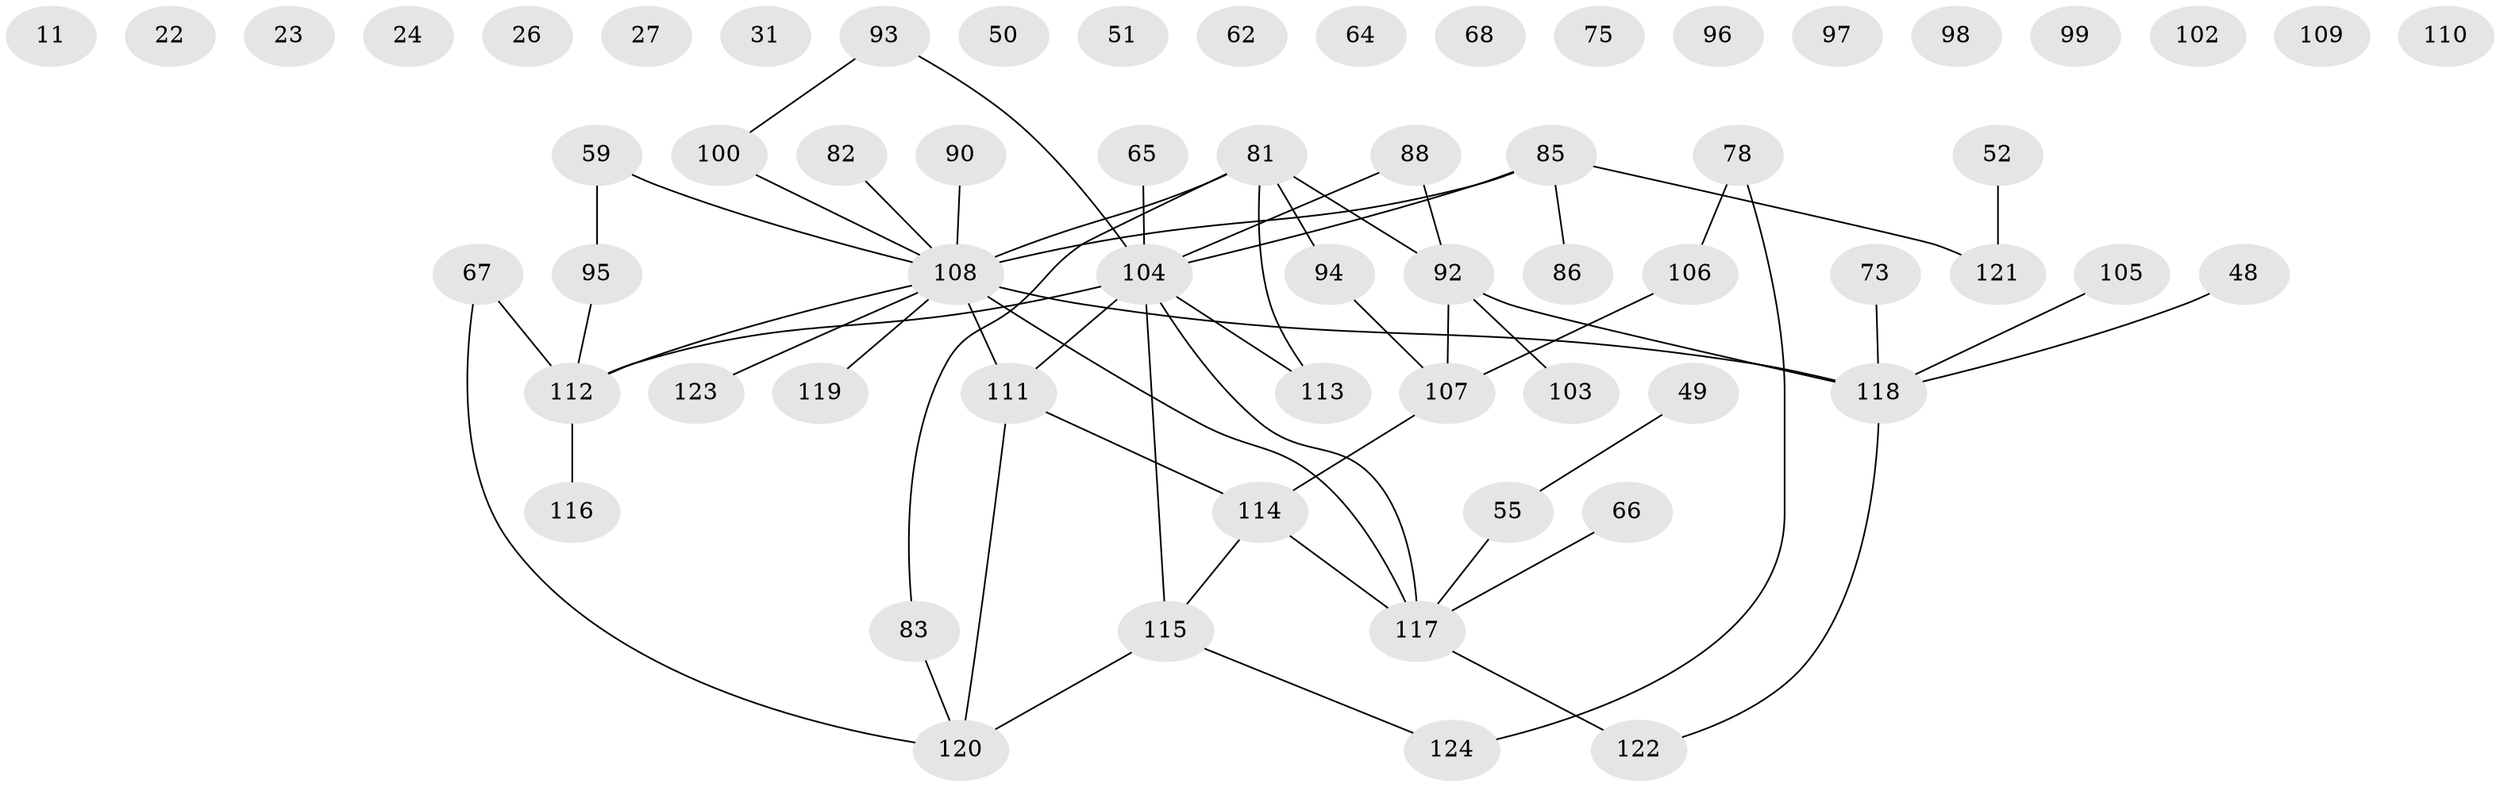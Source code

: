 // original degree distribution, {5: 0.024193548387096774, 1: 0.27419354838709675, 2: 0.22580645161290322, 3: 0.1532258064516129, 4: 0.1532258064516129, 0: 0.14516129032258066, 6: 0.024193548387096774}
// Generated by graph-tools (version 1.1) at 2025/40/03/09/25 04:40:48]
// undirected, 62 vertices, 58 edges
graph export_dot {
graph [start="1"]
  node [color=gray90,style=filled];
  11;
  22;
  23 [super="+4"];
  24;
  26;
  27;
  31;
  48;
  49 [super="+32"];
  50;
  51;
  52;
  55;
  59;
  62;
  64;
  65;
  66;
  67;
  68;
  73;
  75;
  78;
  81 [super="+38+28+56"];
  82;
  83;
  85;
  86;
  88;
  90;
  92 [super="+10"];
  93;
  94;
  95 [super="+53"];
  96;
  97;
  98;
  99 [super="+34"];
  100 [super="+91+71"];
  102;
  103;
  104 [super="+5+87+74"];
  105;
  106 [super="+20+42"];
  107;
  108 [super="+43+44+40+14+60+101"];
  109;
  110;
  111 [super="+16+58"];
  112 [super="+30+29"];
  113 [super="+69+70+84"];
  114 [super="+77+79"];
  115 [super="+57"];
  116 [super="+13"];
  117 [super="+63"];
  118 [super="+8+76+80"];
  119;
  120;
  121;
  122 [super="+12+72"];
  123;
  124;
  48 -- 118;
  49 -- 55;
  52 -- 121;
  55 -- 117;
  59 -- 95;
  59 -- 108;
  65 -- 104;
  66 -- 117;
  67 -- 120;
  67 -- 112;
  73 -- 118;
  78 -- 124;
  78 -- 106;
  81 -- 94;
  81 -- 108 [weight=3];
  81 -- 83;
  81 -- 92;
  81 -- 113;
  82 -- 108;
  83 -- 120;
  85 -- 86;
  85 -- 121;
  85 -- 108;
  85 -- 104;
  88 -- 92;
  88 -- 104;
  90 -- 108;
  92 -- 107;
  92 -- 103;
  92 -- 118;
  93 -- 104;
  93 -- 100;
  94 -- 107;
  95 -- 112;
  100 -- 108;
  104 -- 113;
  104 -- 115 [weight=3];
  104 -- 111;
  104 -- 112;
  104 -- 117;
  105 -- 118;
  106 -- 107;
  107 -- 114;
  108 -- 111 [weight=3];
  108 -- 119;
  108 -- 123;
  108 -- 112;
  108 -- 117 [weight=2];
  108 -- 118 [weight=2];
  111 -- 120;
  111 -- 114;
  112 -- 116;
  114 -- 115;
  114 -- 117;
  115 -- 120;
  115 -- 124;
  117 -- 122;
  118 -- 122;
}

